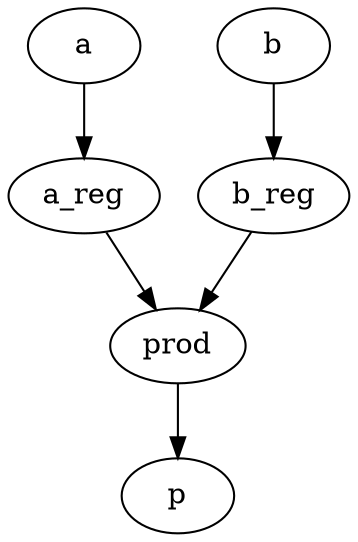 strict digraph "" {
	a -> a_reg	 [weight=1.0];
	b -> b_reg	 [weight=1.0];
	a_reg -> prod	 [weight=1.0];
	b_reg -> prod	 [weight=1.0];
	prod -> p	 [weight=1.0];
}

